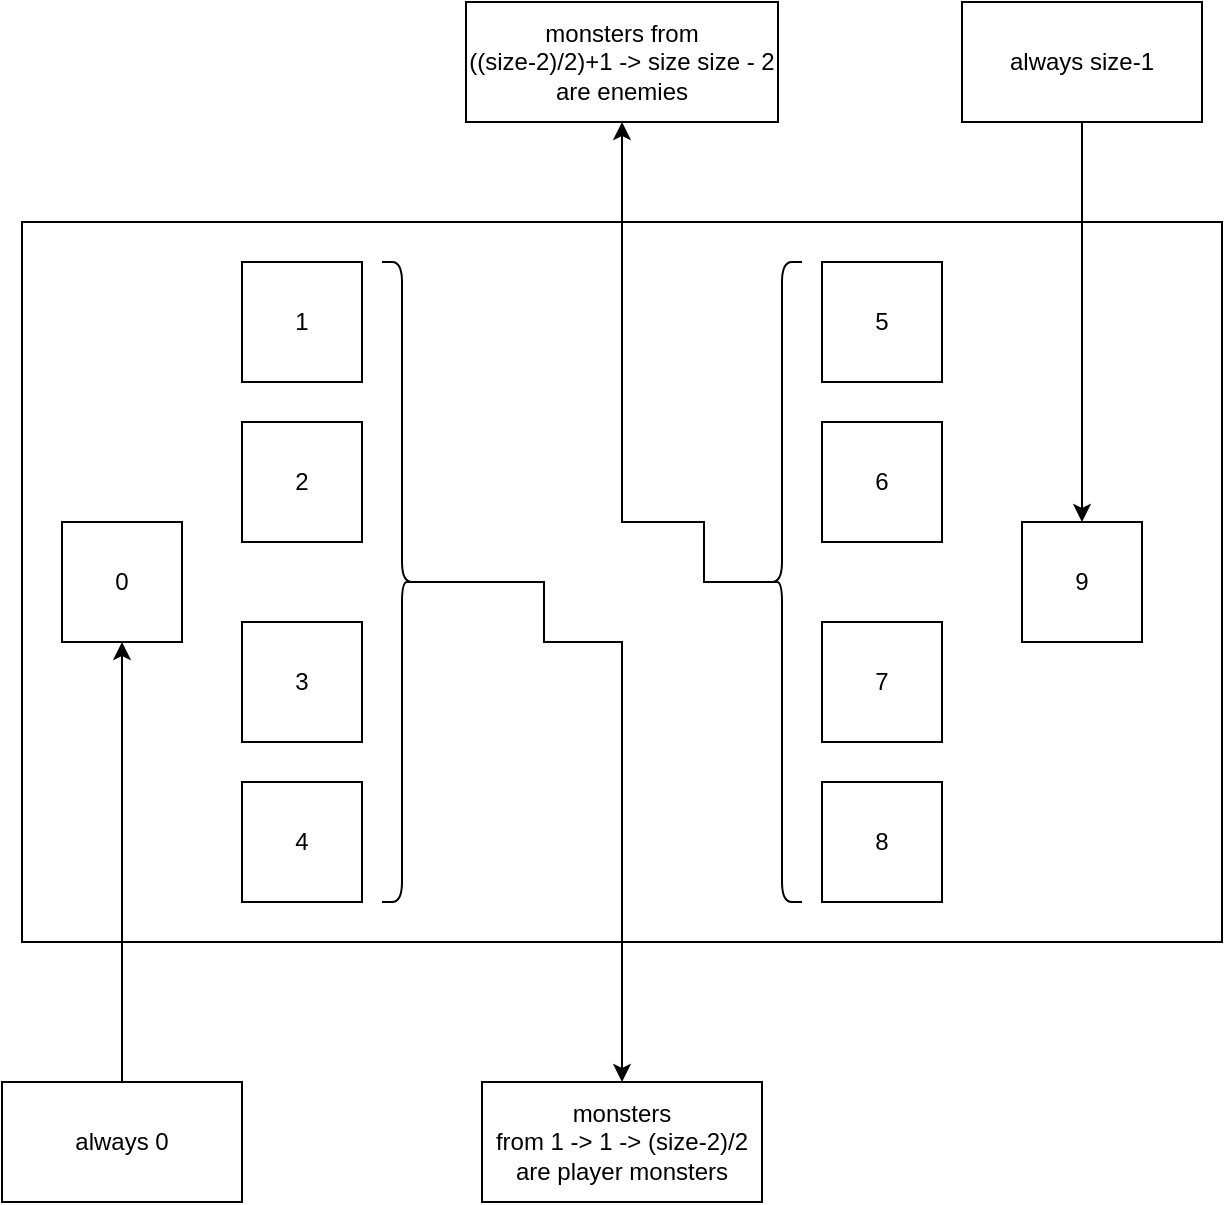 <mxfile version="20.3.0" type="device"><diagram id="VOTWiy1zCbYpyd1kZCas" name="Page-1"><mxGraphModel dx="1102" dy="865" grid="1" gridSize="10" guides="1" tooltips="1" connect="1" arrows="1" fold="1" page="1" pageScale="1" pageWidth="827" pageHeight="1169" math="0" shadow="0"><root><mxCell id="0"/><mxCell id="1" parent="0"/><mxCell id="7fM1VGOVt6XidhZhu_pE-1" value="" style="rounded=0;whiteSpace=wrap;html=1;" vertex="1" parent="1"><mxGeometry x="119" y="290" width="600" height="360" as="geometry"/></mxCell><mxCell id="7fM1VGOVt6XidhZhu_pE-2" value="0" style="rounded=0;whiteSpace=wrap;html=1;" vertex="1" parent="1"><mxGeometry x="139" y="440" width="60" height="60" as="geometry"/></mxCell><mxCell id="7fM1VGOVt6XidhZhu_pE-3" value="2" style="rounded=0;whiteSpace=wrap;html=1;" vertex="1" parent="1"><mxGeometry x="229" y="390" width="60" height="60" as="geometry"/></mxCell><mxCell id="7fM1VGOVt6XidhZhu_pE-5" value="3" style="rounded=0;whiteSpace=wrap;html=1;" vertex="1" parent="1"><mxGeometry x="229" y="490" width="60" height="60" as="geometry"/></mxCell><mxCell id="7fM1VGOVt6XidhZhu_pE-7" value="1" style="rounded=0;whiteSpace=wrap;html=1;" vertex="1" parent="1"><mxGeometry x="229" y="310" width="60" height="60" as="geometry"/></mxCell><mxCell id="7fM1VGOVt6XidhZhu_pE-8" value="4" style="rounded=0;whiteSpace=wrap;html=1;" vertex="1" parent="1"><mxGeometry x="229" y="570" width="60" height="60" as="geometry"/></mxCell><mxCell id="7fM1VGOVt6XidhZhu_pE-9" value="6" style="rounded=0;whiteSpace=wrap;html=1;" vertex="1" parent="1"><mxGeometry x="519" y="390" width="60" height="60" as="geometry"/></mxCell><mxCell id="7fM1VGOVt6XidhZhu_pE-10" value="7" style="rounded=0;whiteSpace=wrap;html=1;" vertex="1" parent="1"><mxGeometry x="519" y="490" width="60" height="60" as="geometry"/></mxCell><mxCell id="7fM1VGOVt6XidhZhu_pE-11" value="5" style="rounded=0;whiteSpace=wrap;html=1;" vertex="1" parent="1"><mxGeometry x="519" y="310" width="60" height="60" as="geometry"/></mxCell><mxCell id="7fM1VGOVt6XidhZhu_pE-12" value="8" style="rounded=0;whiteSpace=wrap;html=1;" vertex="1" parent="1"><mxGeometry x="519" y="570" width="60" height="60" as="geometry"/></mxCell><mxCell id="7fM1VGOVt6XidhZhu_pE-13" value="9" style="rounded=0;whiteSpace=wrap;html=1;" vertex="1" parent="1"><mxGeometry x="619" y="440" width="60" height="60" as="geometry"/></mxCell><mxCell id="7fM1VGOVt6XidhZhu_pE-15" style="edgeStyle=orthogonalEdgeStyle;rounded=0;orthogonalLoop=1;jettySize=auto;html=1;exitX=0.5;exitY=0;exitDx=0;exitDy=0;entryX=0.5;entryY=1;entryDx=0;entryDy=0;" edge="1" parent="1" source="7fM1VGOVt6XidhZhu_pE-14" target="7fM1VGOVt6XidhZhu_pE-2"><mxGeometry relative="1" as="geometry"/></mxCell><mxCell id="7fM1VGOVt6XidhZhu_pE-14" value="always 0" style="rounded=0;whiteSpace=wrap;html=1;" vertex="1" parent="1"><mxGeometry x="109" y="720" width="120" height="60" as="geometry"/></mxCell><mxCell id="7fM1VGOVt6XidhZhu_pE-17" style="edgeStyle=orthogonalEdgeStyle;rounded=0;orthogonalLoop=1;jettySize=auto;html=1;exitX=0.5;exitY=1;exitDx=0;exitDy=0;entryX=0.5;entryY=0;entryDx=0;entryDy=0;" edge="1" parent="1" source="7fM1VGOVt6XidhZhu_pE-16" target="7fM1VGOVt6XidhZhu_pE-13"><mxGeometry relative="1" as="geometry"/></mxCell><mxCell id="7fM1VGOVt6XidhZhu_pE-16" value="always size-1" style="rounded=0;whiteSpace=wrap;html=1;" vertex="1" parent="1"><mxGeometry x="589" y="180" width="120" height="60" as="geometry"/></mxCell><mxCell id="7fM1VGOVt6XidhZhu_pE-18" value="monsters&lt;br&gt;from 1 -&amp;gt;&amp;nbsp;1 -&amp;gt; (size-2)/2&lt;br&gt;are player monsters" style="rounded=0;whiteSpace=wrap;html=1;" vertex="1" parent="1"><mxGeometry x="349" y="720" width="140" height="60" as="geometry"/></mxCell><mxCell id="7fM1VGOVt6XidhZhu_pE-20" style="edgeStyle=orthogonalEdgeStyle;rounded=0;orthogonalLoop=1;jettySize=auto;html=1;exitX=0.1;exitY=0.5;exitDx=0;exitDy=0;exitPerimeter=0;entryX=0.5;entryY=0;entryDx=0;entryDy=0;" edge="1" parent="1" source="7fM1VGOVt6XidhZhu_pE-19" target="7fM1VGOVt6XidhZhu_pE-18"><mxGeometry relative="1" as="geometry"><Array as="points"><mxPoint x="380" y="470"/><mxPoint x="380" y="500"/><mxPoint x="419" y="500"/></Array></mxGeometry></mxCell><mxCell id="7fM1VGOVt6XidhZhu_pE-19" value="" style="shape=curlyBracket;whiteSpace=wrap;html=1;rounded=1;flipH=1;" vertex="1" parent="1"><mxGeometry x="299" y="310" width="20" height="320" as="geometry"/></mxCell><mxCell id="7fM1VGOVt6XidhZhu_pE-21" value="monsters from&lt;br&gt;((size-2)/2)+1 -&amp;gt; size size - 2&lt;br&gt;are enemies" style="rounded=0;whiteSpace=wrap;html=1;" vertex="1" parent="1"><mxGeometry x="341" y="180" width="156" height="60" as="geometry"/></mxCell><mxCell id="7fM1VGOVt6XidhZhu_pE-24" style="edgeStyle=orthogonalEdgeStyle;rounded=0;orthogonalLoop=1;jettySize=auto;html=1;exitX=0.1;exitY=0.5;exitDx=0;exitDy=0;exitPerimeter=0;entryX=0.5;entryY=1;entryDx=0;entryDy=0;" edge="1" parent="1" source="7fM1VGOVt6XidhZhu_pE-23" target="7fM1VGOVt6XidhZhu_pE-21"><mxGeometry relative="1" as="geometry"><Array as="points"><mxPoint x="460" y="470"/><mxPoint x="460" y="440"/><mxPoint x="419" y="440"/></Array></mxGeometry></mxCell><mxCell id="7fM1VGOVt6XidhZhu_pE-23" value="" style="shape=curlyBracket;whiteSpace=wrap;html=1;rounded=1;" vertex="1" parent="1"><mxGeometry x="489" y="310" width="20" height="320" as="geometry"/></mxCell></root></mxGraphModel></diagram></mxfile>